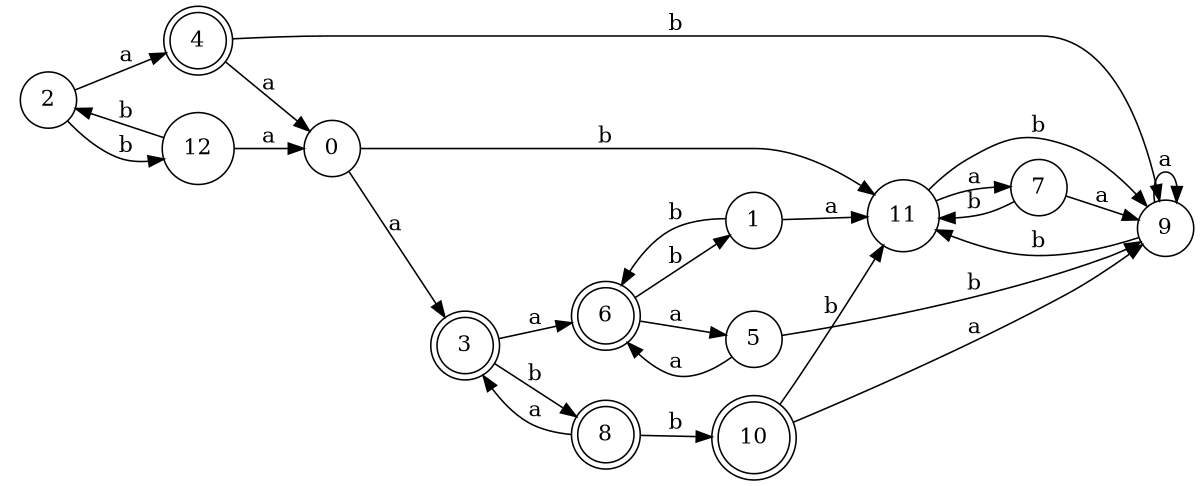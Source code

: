 digraph n11_9 {
__start0 [label="" shape="none"];

rankdir=LR;
size="8,5";

s0 [style="filled", color="black", fillcolor="white" shape="circle", label="0"];
s1 [style="filled", color="black", fillcolor="white" shape="circle", label="1"];
s2 [style="filled", color="black", fillcolor="white" shape="circle", label="2"];
s3 [style="rounded,filled", color="black", fillcolor="white" shape="doublecircle", label="3"];
s4 [style="rounded,filled", color="black", fillcolor="white" shape="doublecircle", label="4"];
s5 [style="filled", color="black", fillcolor="white" shape="circle", label="5"];
s6 [style="rounded,filled", color="black", fillcolor="white" shape="doublecircle", label="6"];
s7 [style="filled", color="black", fillcolor="white" shape="circle", label="7"];
s8 [style="rounded,filled", color="black", fillcolor="white" shape="doublecircle", label="8"];
s9 [style="filled", color="black", fillcolor="white" shape="circle", label="9"];
s10 [style="rounded,filled", color="black", fillcolor="white" shape="doublecircle", label="10"];
s11 [style="filled", color="black", fillcolor="white" shape="circle", label="11"];
s12 [style="filled", color="black", fillcolor="white" shape="circle", label="12"];
s0 -> s3 [label="a"];
s0 -> s11 [label="b"];
s1 -> s11 [label="a"];
s1 -> s6 [label="b"];
s2 -> s4 [label="a"];
s2 -> s12 [label="b"];
s3 -> s6 [label="a"];
s3 -> s8 [label="b"];
s4 -> s0 [label="a"];
s4 -> s9 [label="b"];
s5 -> s6 [label="a"];
s5 -> s9 [label="b"];
s6 -> s5 [label="a"];
s6 -> s1 [label="b"];
s7 -> s9 [label="a"];
s7 -> s11 [label="b"];
s8 -> s3 [label="a"];
s8 -> s10 [label="b"];
s9 -> s9 [label="a"];
s9 -> s11 [label="b"];
s10 -> s9 [label="a"];
s10 -> s11 [label="b"];
s11 -> s7 [label="a"];
s11 -> s9 [label="b"];
s12 -> s0 [label="a"];
s12 -> s2 [label="b"];

}